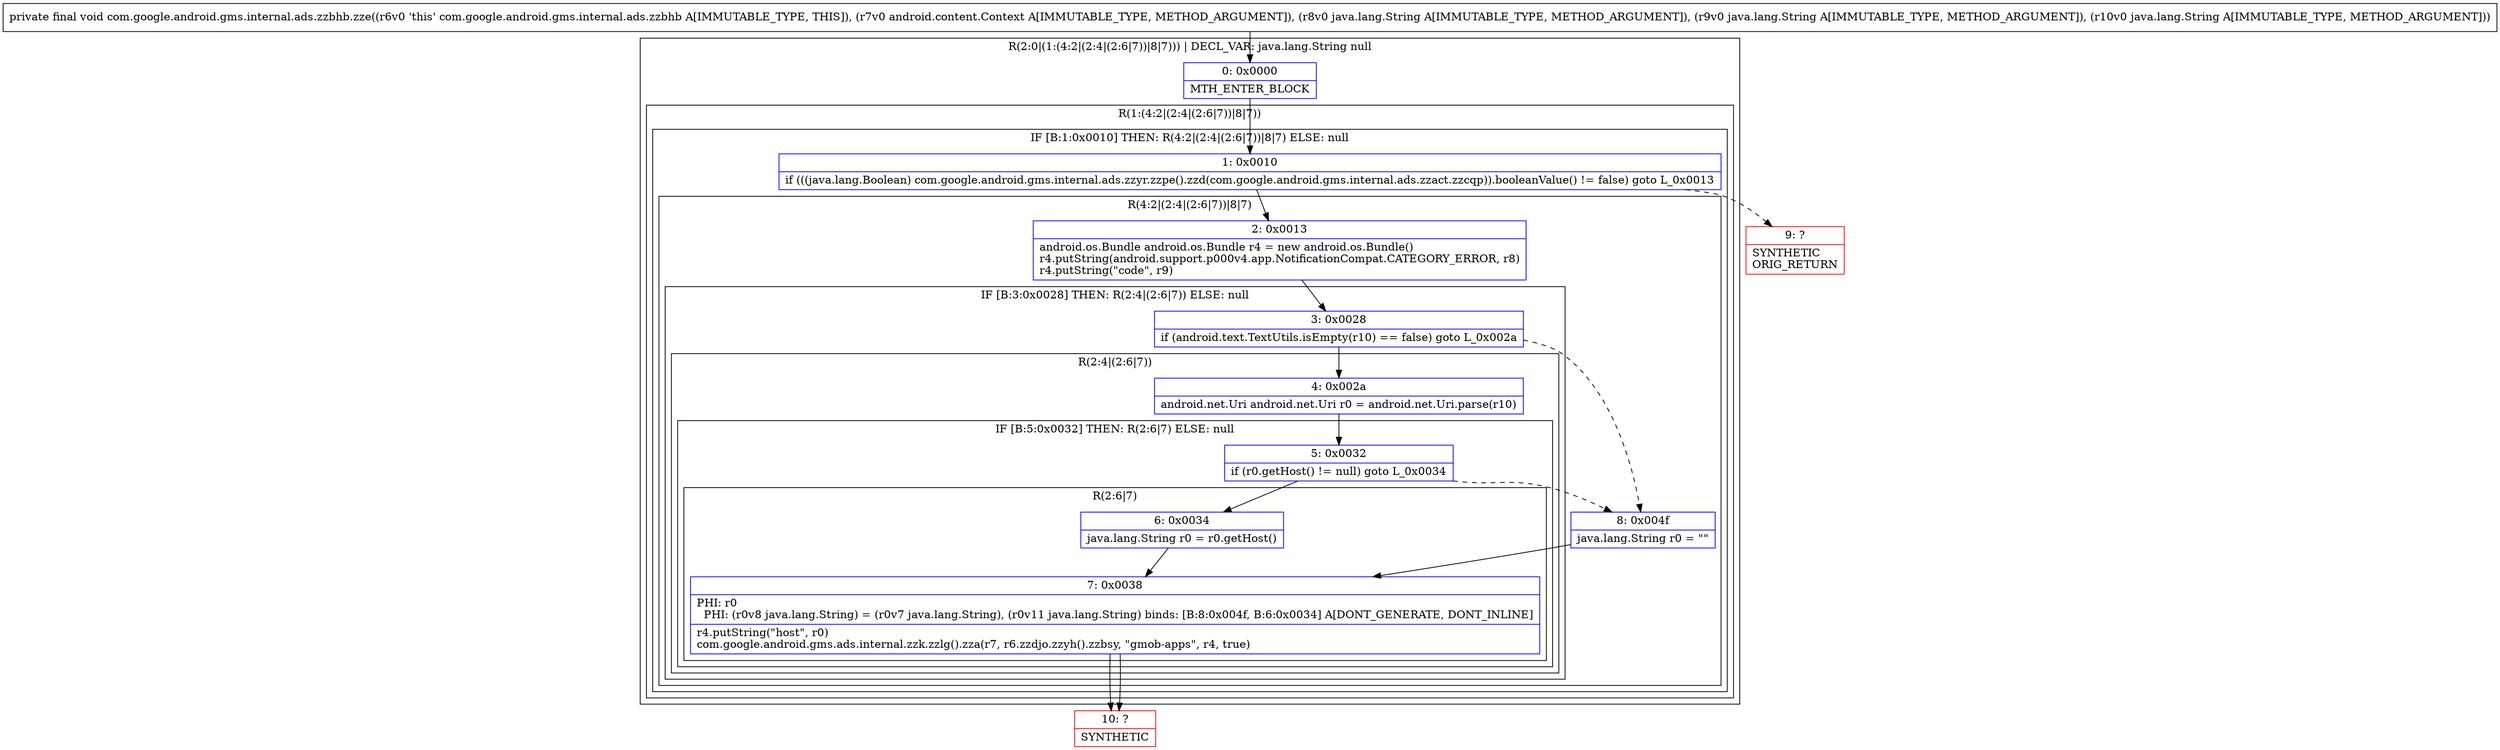 digraph "CFG forcom.google.android.gms.internal.ads.zzbhb.zze(Landroid\/content\/Context;Ljava\/lang\/String;Ljava\/lang\/String;Ljava\/lang\/String;)V" {
subgraph cluster_Region_1994824973 {
label = "R(2:0|(1:(4:2|(2:4|(2:6|7))|8|7))) | DECL_VAR: java.lang.String null\l";
node [shape=record,color=blue];
Node_0 [shape=record,label="{0\:\ 0x0000|MTH_ENTER_BLOCK\l}"];
subgraph cluster_Region_1164410178 {
label = "R(1:(4:2|(2:4|(2:6|7))|8|7))";
node [shape=record,color=blue];
subgraph cluster_IfRegion_1069463125 {
label = "IF [B:1:0x0010] THEN: R(4:2|(2:4|(2:6|7))|8|7) ELSE: null";
node [shape=record,color=blue];
Node_1 [shape=record,label="{1\:\ 0x0010|if (((java.lang.Boolean) com.google.android.gms.internal.ads.zzyr.zzpe().zzd(com.google.android.gms.internal.ads.zzact.zzcqp)).booleanValue() != false) goto L_0x0013\l}"];
subgraph cluster_Region_1044829464 {
label = "R(4:2|(2:4|(2:6|7))|8|7)";
node [shape=record,color=blue];
Node_2 [shape=record,label="{2\:\ 0x0013|android.os.Bundle android.os.Bundle r4 = new android.os.Bundle()\lr4.putString(android.support.p000v4.app.NotificationCompat.CATEGORY_ERROR, r8)\lr4.putString(\"code\", r9)\l}"];
subgraph cluster_IfRegion_297673917 {
label = "IF [B:3:0x0028] THEN: R(2:4|(2:6|7)) ELSE: null";
node [shape=record,color=blue];
Node_3 [shape=record,label="{3\:\ 0x0028|if (android.text.TextUtils.isEmpty(r10) == false) goto L_0x002a\l}"];
subgraph cluster_Region_805746944 {
label = "R(2:4|(2:6|7))";
node [shape=record,color=blue];
Node_4 [shape=record,label="{4\:\ 0x002a|android.net.Uri android.net.Uri r0 = android.net.Uri.parse(r10)\l}"];
subgraph cluster_IfRegion_1240362504 {
label = "IF [B:5:0x0032] THEN: R(2:6|7) ELSE: null";
node [shape=record,color=blue];
Node_5 [shape=record,label="{5\:\ 0x0032|if (r0.getHost() != null) goto L_0x0034\l}"];
subgraph cluster_Region_1480378412 {
label = "R(2:6|7)";
node [shape=record,color=blue];
Node_6 [shape=record,label="{6\:\ 0x0034|java.lang.String r0 = r0.getHost()\l}"];
Node_7 [shape=record,label="{7\:\ 0x0038|PHI: r0 \l  PHI: (r0v8 java.lang.String) = (r0v7 java.lang.String), (r0v11 java.lang.String) binds: [B:8:0x004f, B:6:0x0034] A[DONT_GENERATE, DONT_INLINE]\l|r4.putString(\"host\", r0)\lcom.google.android.gms.ads.internal.zzk.zzlg().zza(r7, r6.zzdjo.zzyh().zzbsy, \"gmob\-apps\", r4, true)\l}"];
}
}
}
}
Node_8 [shape=record,label="{8\:\ 0x004f|java.lang.String r0 = \"\"\l}"];
Node_7 [shape=record,label="{7\:\ 0x0038|PHI: r0 \l  PHI: (r0v8 java.lang.String) = (r0v7 java.lang.String), (r0v11 java.lang.String) binds: [B:8:0x004f, B:6:0x0034] A[DONT_GENERATE, DONT_INLINE]\l|r4.putString(\"host\", r0)\lcom.google.android.gms.ads.internal.zzk.zzlg().zza(r7, r6.zzdjo.zzyh().zzbsy, \"gmob\-apps\", r4, true)\l}"];
}
}
}
}
Node_9 [shape=record,color=red,label="{9\:\ ?|SYNTHETIC\lORIG_RETURN\l}"];
Node_10 [shape=record,color=red,label="{10\:\ ?|SYNTHETIC\l}"];
MethodNode[shape=record,label="{private final void com.google.android.gms.internal.ads.zzbhb.zze((r6v0 'this' com.google.android.gms.internal.ads.zzbhb A[IMMUTABLE_TYPE, THIS]), (r7v0 android.content.Context A[IMMUTABLE_TYPE, METHOD_ARGUMENT]), (r8v0 java.lang.String A[IMMUTABLE_TYPE, METHOD_ARGUMENT]), (r9v0 java.lang.String A[IMMUTABLE_TYPE, METHOD_ARGUMENT]), (r10v0 java.lang.String A[IMMUTABLE_TYPE, METHOD_ARGUMENT])) }"];
MethodNode -> Node_0;
Node_0 -> Node_1;
Node_1 -> Node_2;
Node_1 -> Node_9[style=dashed];
Node_2 -> Node_3;
Node_3 -> Node_4;
Node_3 -> Node_8[style=dashed];
Node_4 -> Node_5;
Node_5 -> Node_6;
Node_5 -> Node_8[style=dashed];
Node_6 -> Node_7;
Node_7 -> Node_10;
Node_8 -> Node_7;
Node_7 -> Node_10;
}

